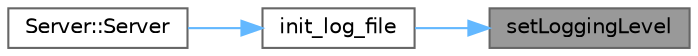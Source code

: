 digraph "setLoggingLevel"
{
 // LATEX_PDF_SIZE
  bgcolor="transparent";
  edge [fontname=Helvetica,fontsize=10,labelfontname=Helvetica,labelfontsize=10];
  node [fontname=Helvetica,fontsize=10,shape=box,height=0.2,width=0.4];
  rankdir="RL";
  Node1 [id="Node000001",label="setLoggingLevel",height=0.2,width=0.4,color="gray40", fillcolor="grey60", style="filled", fontcolor="black",tooltip="Logging at a level < 'newLevel' will be ignored"];
  Node1 -> Node2 [id="edge1_Node000001_Node000002",dir="back",color="steelblue1",style="solid",tooltip=" "];
  Node2 [id="Node000002",label="init_log_file",height=0.2,width=0.4,color="grey40", fillcolor="white", style="filled",URL="$common_8cpp.html#a780de543d7b21457dbe5901a360303b7",tooltip="init_log_file 生成日志文件"];
  Node2 -> Node3 [id="edge2_Node000002_Node000003",dir="back",color="steelblue1",style="solid",tooltip=" "];
  Node3 [id="Node000003",label="Server::Server",height=0.2,width=0.4,color="grey40", fillcolor="white", style="filled",URL="$class_server.html#af2f1305573ef7939b3e8400354878e0d",tooltip="构造函数。"];
}
